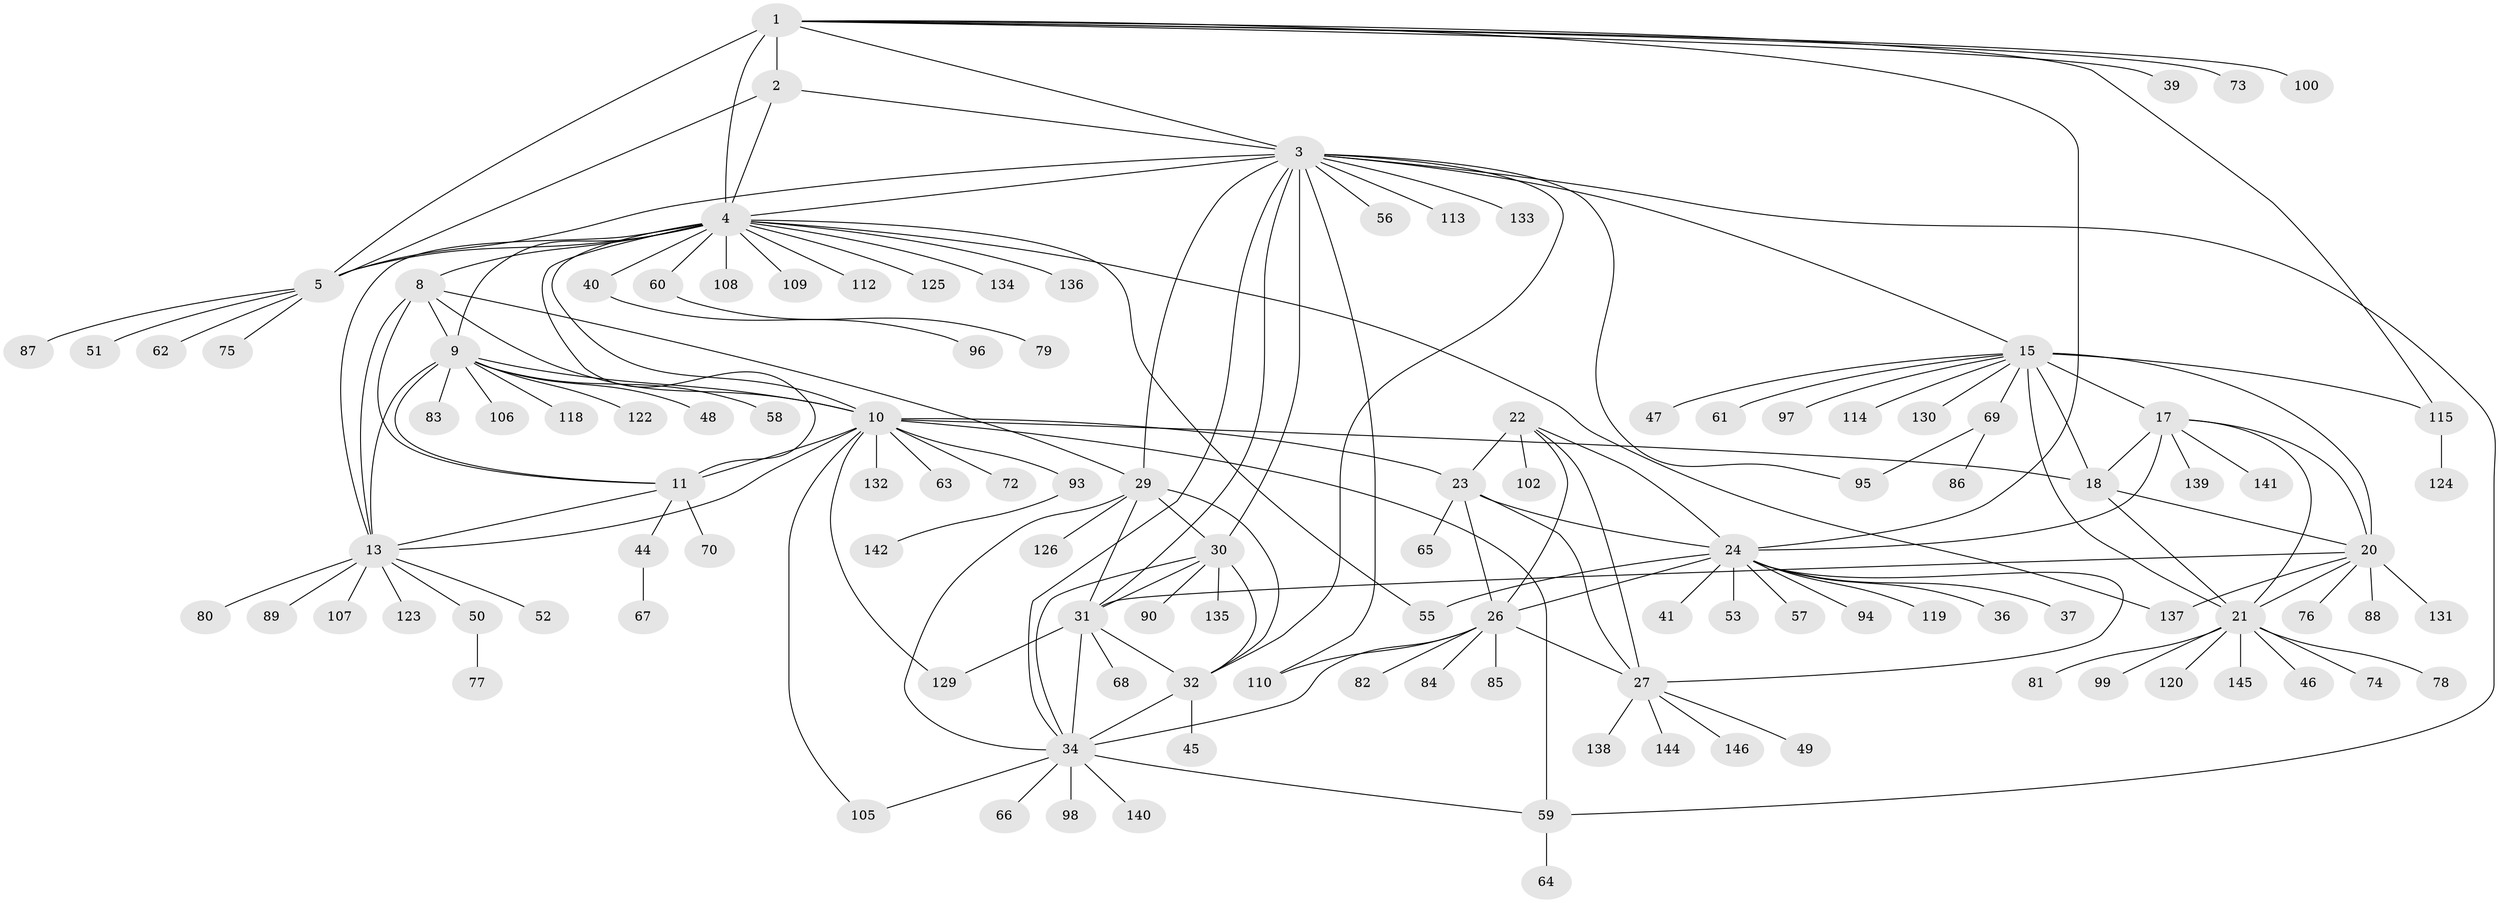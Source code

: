 // original degree distribution, {8: 0.0410958904109589, 6: 0.0136986301369863, 10: 0.0136986301369863, 9: 0.04794520547945205, 7: 0.04794520547945205, 13: 0.02054794520547945, 11: 0.0136986301369863, 16: 0.00684931506849315, 12: 0.02054794520547945, 14: 0.0136986301369863, 1: 0.6232876712328768, 2: 0.10273972602739725, 3: 0.0273972602739726, 4: 0.00684931506849315}
// Generated by graph-tools (version 1.1) at 2025/42/03/06/25 10:42:13]
// undirected, 119 vertices, 171 edges
graph export_dot {
graph [start="1"]
  node [color=gray90,style=filled];
  1 [super="+6"];
  2;
  3 [super="+33"];
  4 [super="+12"];
  5 [super="+7"];
  8;
  9 [super="+43"];
  10 [super="+14"];
  11 [super="+116"];
  13 [super="+38"];
  15 [super="+16"];
  17 [super="+19"];
  18;
  20 [super="+111"];
  21 [super="+127"];
  22;
  23 [super="+54"];
  24 [super="+25"];
  26 [super="+71"];
  27 [super="+28"];
  29 [super="+42"];
  30 [super="+104"];
  31 [super="+117"];
  32 [super="+35"];
  34 [super="+92"];
  36;
  37;
  39 [super="+101"];
  40;
  41;
  44;
  45;
  46;
  47;
  48;
  49;
  50 [super="+121"];
  51;
  52;
  53;
  55;
  56;
  57;
  58;
  59;
  60;
  61;
  62;
  63;
  64 [super="+143"];
  65;
  66;
  67;
  68;
  69 [super="+91"];
  70;
  72;
  73 [super="+103"];
  74;
  75;
  76;
  77;
  78;
  79;
  80;
  81;
  82;
  83;
  84;
  85;
  86;
  87;
  88;
  89;
  90;
  93;
  94;
  95;
  96;
  97;
  98;
  99;
  100;
  102;
  105 [super="+128"];
  106;
  107;
  108;
  109;
  110;
  112;
  113;
  114;
  115;
  118;
  119;
  120;
  122;
  123;
  124;
  125;
  126;
  129;
  130;
  131;
  132;
  133;
  134;
  135;
  136;
  137;
  138;
  139;
  140;
  141;
  142;
  144;
  145;
  146;
  1 -- 2 [weight=2];
  1 -- 3 [weight=2];
  1 -- 4 [weight=2];
  1 -- 5 [weight=4];
  1 -- 24;
  1 -- 115;
  1 -- 100;
  1 -- 39;
  1 -- 73;
  2 -- 3;
  2 -- 4;
  2 -- 5 [weight=2];
  3 -- 4;
  3 -- 5 [weight=2];
  3 -- 56;
  3 -- 110;
  3 -- 32 [weight=2];
  3 -- 34;
  3 -- 133;
  3 -- 113;
  3 -- 95;
  3 -- 59;
  3 -- 29;
  3 -- 30;
  3 -- 31;
  3 -- 15;
  4 -- 5 [weight=2];
  4 -- 60;
  4 -- 134;
  4 -- 8;
  4 -- 9;
  4 -- 10 [weight=2];
  4 -- 11;
  4 -- 136;
  4 -- 137;
  4 -- 13;
  4 -- 40;
  4 -- 108;
  4 -- 109;
  4 -- 112;
  4 -- 55;
  4 -- 125;
  5 -- 51;
  5 -- 75;
  5 -- 87;
  5 -- 62;
  8 -- 9;
  8 -- 10 [weight=2];
  8 -- 11;
  8 -- 13;
  8 -- 29;
  9 -- 10 [weight=2];
  9 -- 11;
  9 -- 13;
  9 -- 48;
  9 -- 58;
  9 -- 83;
  9 -- 106;
  9 -- 118;
  9 -- 122;
  10 -- 11 [weight=2];
  10 -- 13 [weight=2];
  10 -- 18;
  10 -- 72;
  10 -- 105;
  10 -- 129;
  10 -- 132;
  10 -- 23;
  10 -- 59;
  10 -- 93;
  10 -- 63;
  11 -- 13;
  11 -- 44;
  11 -- 70;
  13 -- 50;
  13 -- 52;
  13 -- 80;
  13 -- 89;
  13 -- 107;
  13 -- 123;
  15 -- 17 [weight=4];
  15 -- 18 [weight=2];
  15 -- 20 [weight=2];
  15 -- 21 [weight=2];
  15 -- 130;
  15 -- 97;
  15 -- 69;
  15 -- 47;
  15 -- 114;
  15 -- 115;
  15 -- 61;
  17 -- 18 [weight=2];
  17 -- 20 [weight=2];
  17 -- 21 [weight=2];
  17 -- 141;
  17 -- 139;
  17 -- 24;
  18 -- 20;
  18 -- 21;
  20 -- 21;
  20 -- 31;
  20 -- 76;
  20 -- 88;
  20 -- 131;
  20 -- 137;
  21 -- 46;
  21 -- 74;
  21 -- 78;
  21 -- 81;
  21 -- 99;
  21 -- 120;
  21 -- 145;
  22 -- 23;
  22 -- 24 [weight=2];
  22 -- 26;
  22 -- 27 [weight=2];
  22 -- 102;
  23 -- 24 [weight=2];
  23 -- 26;
  23 -- 27 [weight=2];
  23 -- 65;
  24 -- 26 [weight=2];
  24 -- 27 [weight=4];
  24 -- 41;
  24 -- 53;
  24 -- 55;
  24 -- 57;
  24 -- 94;
  24 -- 119;
  24 -- 36;
  24 -- 37;
  26 -- 27 [weight=2];
  26 -- 34;
  26 -- 82;
  26 -- 84;
  26 -- 85;
  26 -- 110;
  27 -- 49;
  27 -- 144;
  27 -- 146;
  27 -- 138;
  29 -- 30;
  29 -- 31;
  29 -- 32 [weight=2];
  29 -- 34;
  29 -- 126;
  30 -- 31;
  30 -- 32 [weight=2];
  30 -- 34;
  30 -- 90;
  30 -- 135;
  31 -- 32 [weight=2];
  31 -- 34;
  31 -- 68;
  31 -- 129;
  32 -- 34 [weight=2];
  32 -- 45;
  34 -- 66;
  34 -- 98;
  34 -- 105;
  34 -- 140;
  34 -- 59;
  40 -- 96;
  44 -- 67;
  50 -- 77;
  59 -- 64;
  60 -- 79;
  69 -- 86;
  69 -- 95;
  93 -- 142;
  115 -- 124;
}

